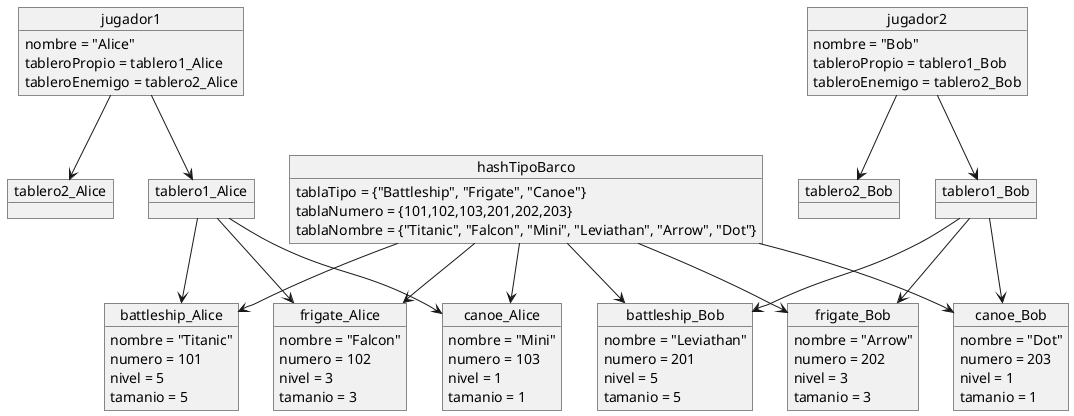 @startuml
object jugador1 {
  nombre = "Alice"
}

object jugador2 {
  nombre = "Bob"
}

object tablero1_Alice
object tablero2_Alice

object tablero1_Bob
object tablero2_Bob

jugador1 : tableroPropio = tablero1_Alice
jugador1 : tableroEnemigo = tablero2_Alice

jugador2 : tableroPropio = tablero1_Bob
jugador2 : tableroEnemigo = tablero2_Bob

object battleship_Alice {
  nombre = "Titanic"
  numero = 101
  nivel = 5
  tamanio = 5
}

object frigate_Alice {
  nombre = "Falcon"
  numero = 102
  nivel = 3
  tamanio = 3
}

object canoe_Alice {
  nombre = "Mini"
  numero = 103
  nivel = 1
  tamanio = 1
}

object battleship_Bob {
  nombre = "Leviathan"
  numero = 201
  nivel = 5
  tamanio = 5
}

object frigate_Bob {
  nombre = "Arrow"
  numero = 202
  nivel = 3
  tamanio = 3
}

object canoe_Bob {
  nombre = "Dot"
  numero = 203
  nivel = 1
  tamanio = 1
}

object hashTipoBarco

hashTipoBarco : tablaTipo = {"Battleship", "Frigate", "Canoe"}
hashTipoBarco : tablaNumero = {101,102,103,201,202,203}
hashTipoBarco : tablaNombre = {"Titanic", "Falcon", "Mini", "Leviathan", "Arrow", "Dot"}

jugador1 --> tablero1_Alice
jugador1 --> tablero2_Alice

jugador2 --> tablero1_Bob
jugador2 --> tablero2_Bob

tablero1_Alice --> battleship_Alice
tablero1_Alice --> frigate_Alice
tablero1_Alice --> canoe_Alice

tablero1_Bob --> battleship_Bob
tablero1_Bob --> frigate_Bob
tablero1_Bob --> canoe_Bob

hashTipoBarco --> battleship_Alice
hashTipoBarco --> frigate_Alice
hashTipoBarco --> canoe_Alice

hashTipoBarco --> battleship_Bob
hashTipoBarco --> frigate_Bob
hashTipoBarco --> canoe_Bob
@enduml
